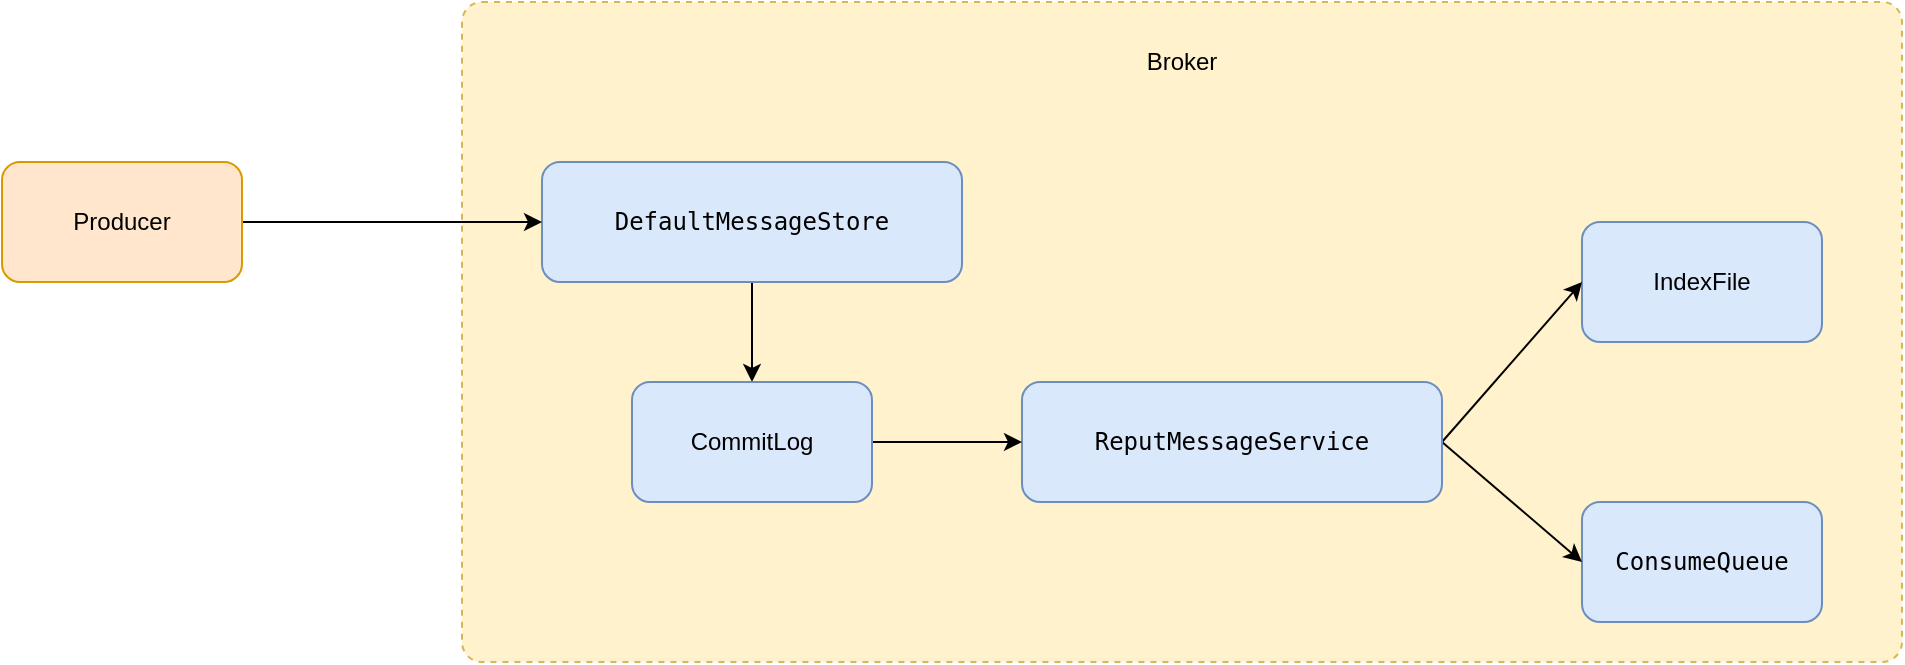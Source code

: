 <mxfile version="14.6.13" type="github">
  <diagram id="yx2elE3ZTQ-cZdX_c6Ws" name="Page-1">
    <mxGraphModel dx="946" dy="536" grid="1" gridSize="10" guides="1" tooltips="1" connect="1" arrows="1" fold="1" page="1" pageScale="1" pageWidth="827" pageHeight="1169" math="0" shadow="0">
      <root>
        <mxCell id="0" />
        <mxCell id="1" parent="0" />
        <mxCell id="KuX8uixaGwFk6F_b9fXG-7" value="" style="html=1;align=center;verticalAlign=top;rounded=1;absoluteArcSize=1;arcSize=20;dashed=1;fillColor=#fff2cc;strokeColor=#d6b656;" vertex="1" parent="1">
          <mxGeometry x="390" y="50" width="720" height="330" as="geometry" />
        </mxCell>
        <mxCell id="yzfBZjzHWH2NQt0IRsQE-1" value="IndexFile" style="rounded=1;whiteSpace=wrap;html=1;fillColor=#dae8fc;strokeColor=#6c8ebf;" parent="1" vertex="1">
          <mxGeometry x="950" y="160" width="120" height="60" as="geometry" />
        </mxCell>
        <mxCell id="yzfBZjzHWH2NQt0IRsQE-2" value="&lt;pre&gt;ConsumeQueue&lt;/pre&gt;" style="rounded=1;whiteSpace=wrap;html=1;fillColor=#dae8fc;strokeColor=#6c8ebf;" parent="1" vertex="1">
          <mxGeometry x="950" y="300" width="120" height="60" as="geometry" />
        </mxCell>
        <mxCell id="KuX8uixaGwFk6F_b9fXG-4" style="edgeStyle=orthogonalEdgeStyle;rounded=0;orthogonalLoop=1;jettySize=auto;html=1;exitX=0.5;exitY=1;exitDx=0;exitDy=0;" edge="1" parent="1" source="yzfBZjzHWH2NQt0IRsQE-3" target="KuX8uixaGwFk6F_b9fXG-3">
          <mxGeometry relative="1" as="geometry" />
        </mxCell>
        <mxCell id="yzfBZjzHWH2NQt0IRsQE-3" value="&lt;pre&gt;DefaultMessageStore&lt;/pre&gt;" style="rounded=1;whiteSpace=wrap;html=1;fillColor=#dae8fc;strokeColor=#6c8ebf;" parent="1" vertex="1">
          <mxGeometry x="430" y="130" width="210" height="60" as="geometry" />
        </mxCell>
        <mxCell id="yzfBZjzHWH2NQt0IRsQE-5" style="rounded=0;orthogonalLoop=1;jettySize=auto;html=1;exitX=1;exitY=0.5;exitDx=0;exitDy=0;entryX=0;entryY=0.5;entryDx=0;entryDy=0;" parent="1" source="yzfBZjzHWH2NQt0IRsQE-4" target="yzfBZjzHWH2NQt0IRsQE-1" edge="1">
          <mxGeometry relative="1" as="geometry" />
        </mxCell>
        <mxCell id="yzfBZjzHWH2NQt0IRsQE-6" style="rounded=0;orthogonalLoop=1;jettySize=auto;html=1;exitX=1;exitY=0.5;exitDx=0;exitDy=0;entryX=0;entryY=0.5;entryDx=0;entryDy=0;" parent="1" source="yzfBZjzHWH2NQt0IRsQE-4" target="yzfBZjzHWH2NQt0IRsQE-2" edge="1">
          <mxGeometry relative="1" as="geometry" />
        </mxCell>
        <mxCell id="yzfBZjzHWH2NQt0IRsQE-4" value="&lt;pre&gt;&lt;pre&gt;ReputMessageService&lt;/pre&gt;&lt;/pre&gt;" style="rounded=1;whiteSpace=wrap;html=1;fillColor=#dae8fc;strokeColor=#6c8ebf;" parent="1" vertex="1">
          <mxGeometry x="670" y="240" width="210" height="60" as="geometry" />
        </mxCell>
        <mxCell id="KuX8uixaGwFk6F_b9fXG-10" style="edgeStyle=orthogonalEdgeStyle;rounded=0;orthogonalLoop=1;jettySize=auto;html=1;exitX=1;exitY=0.5;exitDx=0;exitDy=0;" edge="1" parent="1" source="KuX8uixaGwFk6F_b9fXG-1" target="yzfBZjzHWH2NQt0IRsQE-3">
          <mxGeometry relative="1" as="geometry" />
        </mxCell>
        <mxCell id="KuX8uixaGwFk6F_b9fXG-1" value="Producer" style="rounded=1;whiteSpace=wrap;html=1;fillColor=#ffe6cc;strokeColor=#d79b00;" vertex="1" parent="1">
          <mxGeometry x="160" y="130" width="120" height="60" as="geometry" />
        </mxCell>
        <mxCell id="KuX8uixaGwFk6F_b9fXG-5" style="edgeStyle=orthogonalEdgeStyle;rounded=0;orthogonalLoop=1;jettySize=auto;html=1;exitX=1;exitY=0.5;exitDx=0;exitDy=0;entryX=0;entryY=0.5;entryDx=0;entryDy=0;" edge="1" parent="1" source="KuX8uixaGwFk6F_b9fXG-3" target="yzfBZjzHWH2NQt0IRsQE-4">
          <mxGeometry relative="1" as="geometry" />
        </mxCell>
        <mxCell id="KuX8uixaGwFk6F_b9fXG-3" value="CommitLog" style="rounded=1;whiteSpace=wrap;html=1;fillColor=#dae8fc;strokeColor=#6c8ebf;" vertex="1" parent="1">
          <mxGeometry x="475" y="240" width="120" height="60" as="geometry" />
        </mxCell>
        <mxCell id="KuX8uixaGwFk6F_b9fXG-8" value="Broker" style="text;html=1;strokeColor=none;fillColor=none;align=center;verticalAlign=middle;whiteSpace=wrap;rounded=0;" vertex="1" parent="1">
          <mxGeometry x="730" y="70" width="40" height="20" as="geometry" />
        </mxCell>
      </root>
    </mxGraphModel>
  </diagram>
</mxfile>

